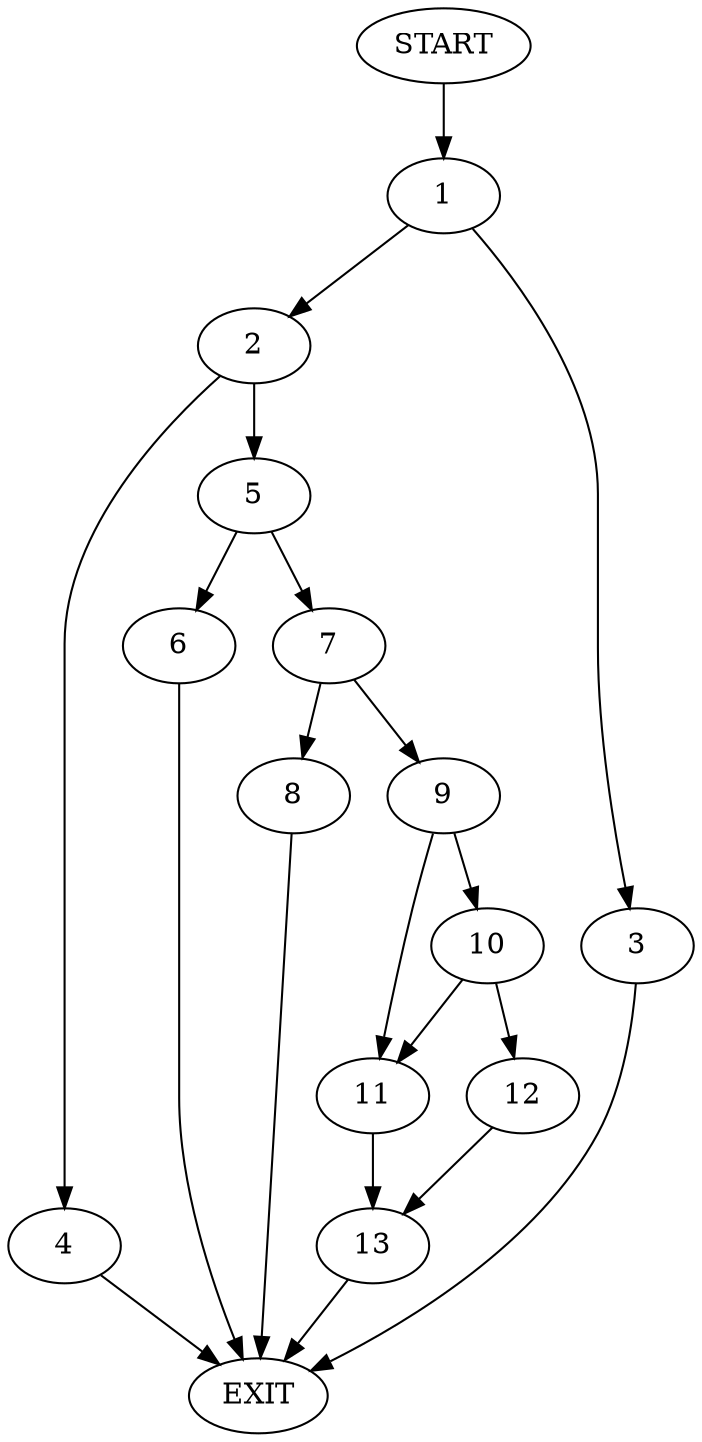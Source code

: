 digraph {
0 [label="START"]
14 [label="EXIT"]
0 -> 1
1 -> 2
1 -> 3
3 -> 14
2 -> 4
2 -> 5
4 -> 14
5 -> 6
5 -> 7
7 -> 8
7 -> 9
6 -> 14
9 -> 10
9 -> 11
8 -> 14
10 -> 11
10 -> 12
11 -> 13
12 -> 13
13 -> 14
}
